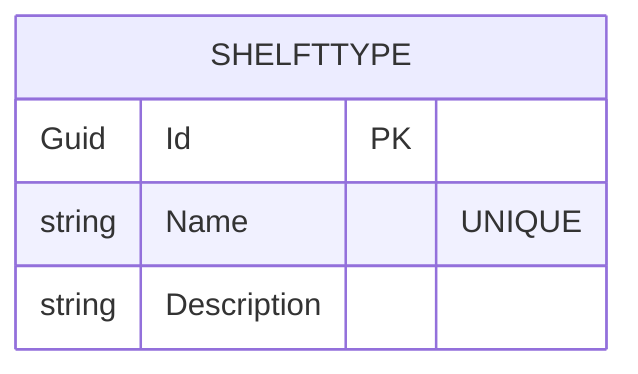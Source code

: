 ﻿erDiagram
    SHELFTTYPE {
        Guid Id PK
        string Name "UNIQUE"
        string Description
    }